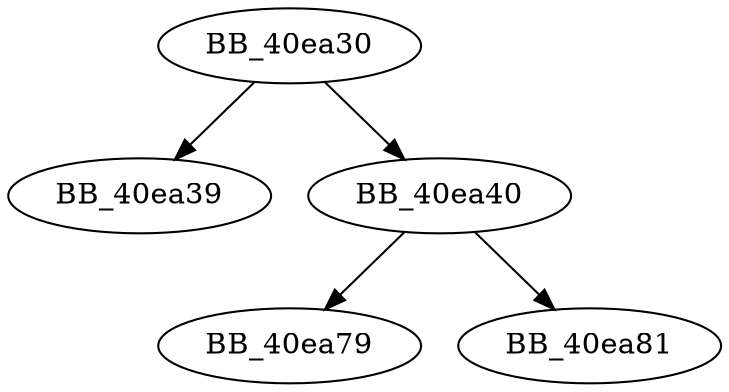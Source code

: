 DiGraph sub_40EA30{
BB_40ea30->BB_40ea39
BB_40ea30->BB_40ea40
BB_40ea40->BB_40ea79
BB_40ea40->BB_40ea81
}
